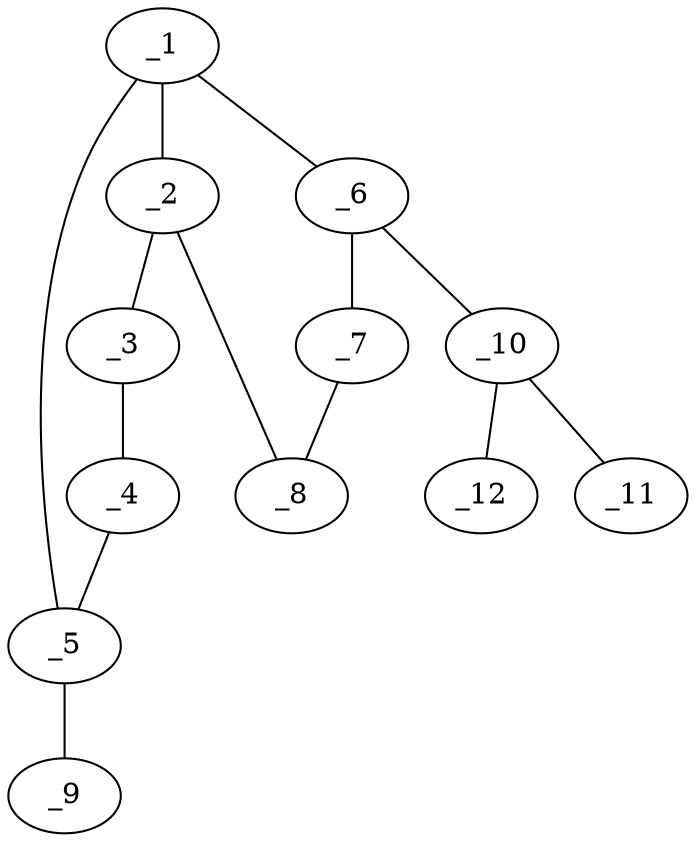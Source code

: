 graph molid636473 {
	_1	 [charge=0,
		chem=4,
		symbol="N  ",
		x="4.2382",
		y="-0.3471"];
	_2	 [charge=0,
		chem=1,
		symbol="C  ",
		x="4.2382",
		y="-1.3471"];
	_1 -- _2	 [valence=1];
	_5	 [charge=0,
		chem=1,
		symbol="C  ",
		x="5.1893",
		y="-0.0381"];
	_1 -- _5	 [valence=1];
	_6	 [charge=0,
		chem=1,
		symbol="C  ",
		x="3.2872",
		y="-0.0381"];
	_1 -- _6	 [valence=1];
	_3	 [charge=0,
		chem=1,
		symbol="C  ",
		x="5.1893",
		y="-1.6561"];
	_2 -- _3	 [valence=1];
	_8	 [charge=0,
		chem=2,
		symbol="O  ",
		x="3.2872",
		y="-1.6561"];
	_2 -- _8	 [valence=1];
	_4	 [charge=0,
		chem=1,
		symbol="C  ",
		x="5.7771",
		y="-0.8471"];
	_3 -- _4	 [valence=1];
	_4 -- _5	 [valence=1];
	_9	 [charge=0,
		chem=2,
		symbol="O  ",
		x="5.4983",
		y="0.913"];
	_5 -- _9	 [valence=2];
	_7	 [charge=0,
		chem=1,
		symbol="C  ",
		x="2.6994",
		y="-0.8471"];
	_6 -- _7	 [valence=1];
	_10	 [charge=0,
		chem=1,
		symbol="C  ",
		x="2.9781",
		y="0.913"];
	_6 -- _10	 [valence=1];
	_7 -- _8	 [valence=1];
	_11	 [charge=0,
		chem=1,
		symbol="C  ",
		x=2,
		y="1.1209"];
	_10 -- _11	 [valence=1];
	_12	 [charge=0,
		chem=1,
		symbol="C  ",
		x="3.6473",
		y="1.6561"];
	_10 -- _12	 [valence=1];
}
